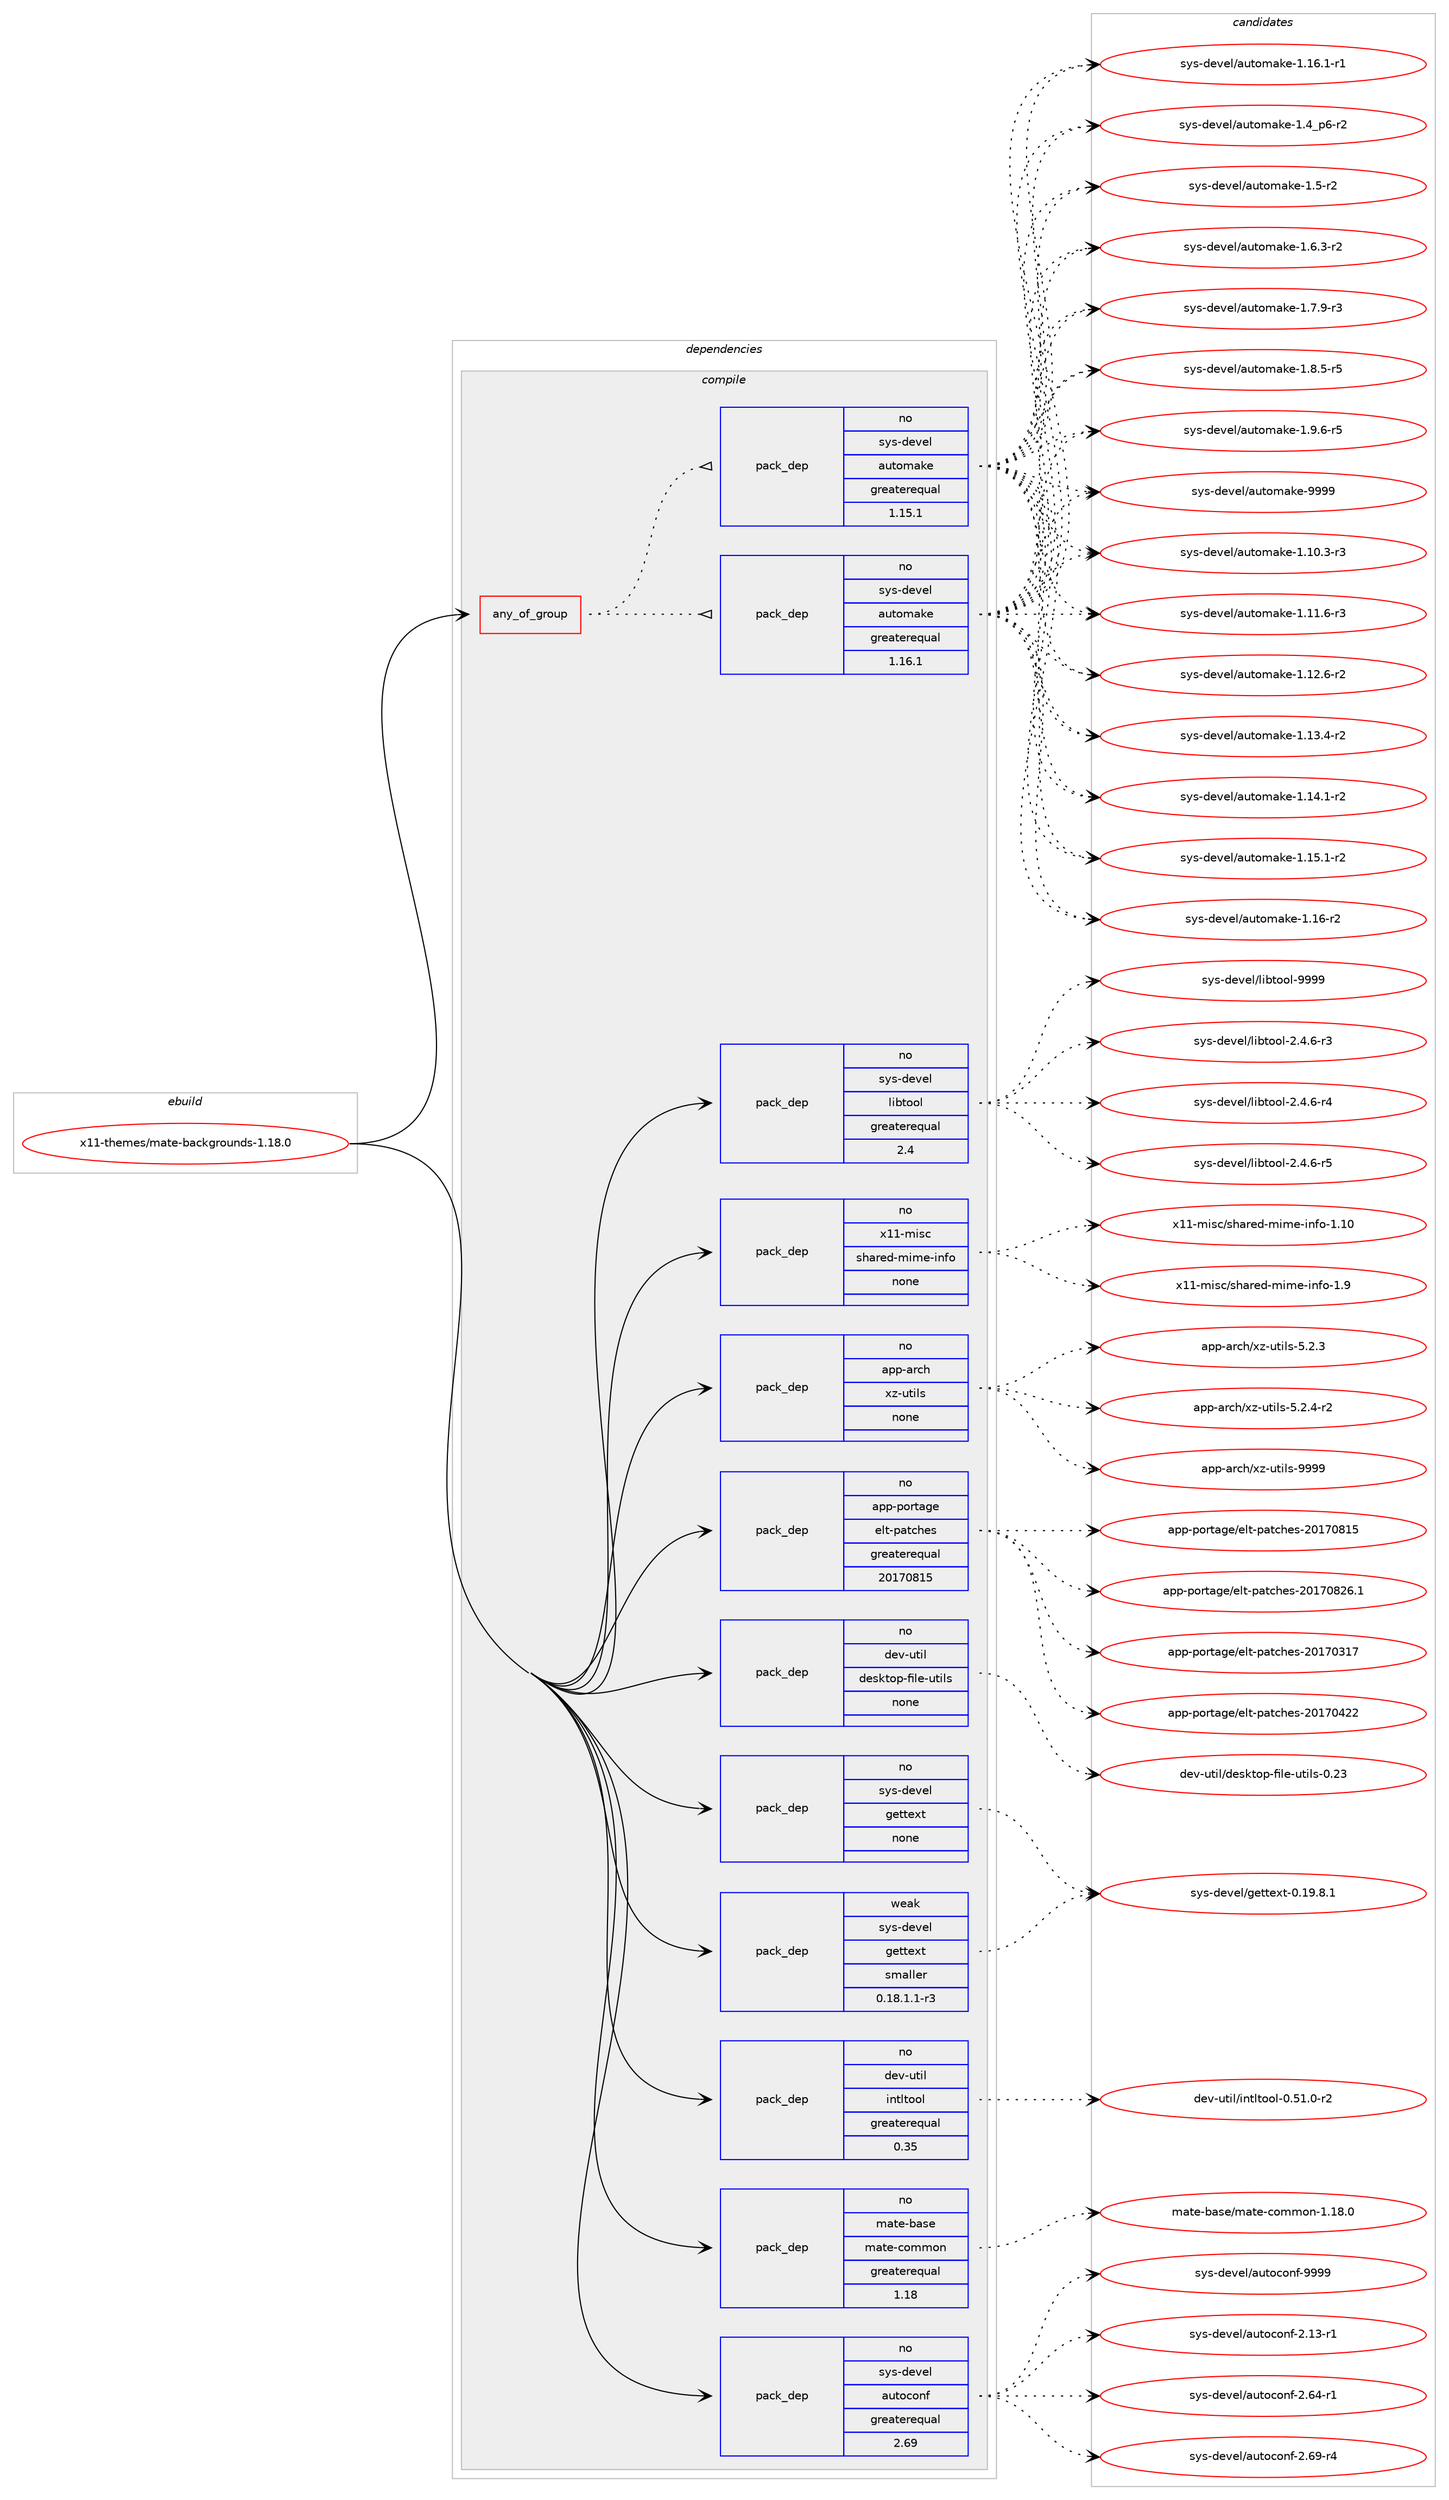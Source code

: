 digraph prolog {

# *************
# Graph options
# *************

newrank=true;
concentrate=true;
compound=true;
graph [rankdir=LR,fontname=Helvetica,fontsize=10,ranksep=1.5];#, ranksep=2.5, nodesep=0.2];
edge  [arrowhead=vee];
node  [fontname=Helvetica,fontsize=10];

# **********
# The ebuild
# **********

subgraph cluster_leftcol {
color=gray;
rank=same;
label=<<i>ebuild</i>>;
id [label="x11-themes/mate-backgrounds-1.18.0", color=red, width=4, href="../x11-themes/mate-backgrounds-1.18.0.svg"];
}

# ****************
# The dependencies
# ****************

subgraph cluster_midcol {
color=gray;
label=<<i>dependencies</i>>;
subgraph cluster_compile {
fillcolor="#eeeeee";
style=filled;
label=<<i>compile</i>>;
subgraph any28838 {
dependency1769204 [label=<<TABLE BORDER="0" CELLBORDER="1" CELLSPACING="0" CELLPADDING="4"><TR><TD CELLPADDING="10">any_of_group</TD></TR></TABLE>>, shape=none, color=red];subgraph pack1272175 {
dependency1769205 [label=<<TABLE BORDER="0" CELLBORDER="1" CELLSPACING="0" CELLPADDING="4" WIDTH="220"><TR><TD ROWSPAN="6" CELLPADDING="30">pack_dep</TD></TR><TR><TD WIDTH="110">no</TD></TR><TR><TD>sys-devel</TD></TR><TR><TD>automake</TD></TR><TR><TD>greaterequal</TD></TR><TR><TD>1.16.1</TD></TR></TABLE>>, shape=none, color=blue];
}
dependency1769204:e -> dependency1769205:w [weight=20,style="dotted",arrowhead="oinv"];
subgraph pack1272176 {
dependency1769206 [label=<<TABLE BORDER="0" CELLBORDER="1" CELLSPACING="0" CELLPADDING="4" WIDTH="220"><TR><TD ROWSPAN="6" CELLPADDING="30">pack_dep</TD></TR><TR><TD WIDTH="110">no</TD></TR><TR><TD>sys-devel</TD></TR><TR><TD>automake</TD></TR><TR><TD>greaterequal</TD></TR><TR><TD>1.15.1</TD></TR></TABLE>>, shape=none, color=blue];
}
dependency1769204:e -> dependency1769206:w [weight=20,style="dotted",arrowhead="oinv"];
}
id:e -> dependency1769204:w [weight=20,style="solid",arrowhead="vee"];
subgraph pack1272177 {
dependency1769207 [label=<<TABLE BORDER="0" CELLBORDER="1" CELLSPACING="0" CELLPADDING="4" WIDTH="220"><TR><TD ROWSPAN="6" CELLPADDING="30">pack_dep</TD></TR><TR><TD WIDTH="110">no</TD></TR><TR><TD>app-arch</TD></TR><TR><TD>xz-utils</TD></TR><TR><TD>none</TD></TR><TR><TD></TD></TR></TABLE>>, shape=none, color=blue];
}
id:e -> dependency1769207:w [weight=20,style="solid",arrowhead="vee"];
subgraph pack1272178 {
dependency1769208 [label=<<TABLE BORDER="0" CELLBORDER="1" CELLSPACING="0" CELLPADDING="4" WIDTH="220"><TR><TD ROWSPAN="6" CELLPADDING="30">pack_dep</TD></TR><TR><TD WIDTH="110">no</TD></TR><TR><TD>app-portage</TD></TR><TR><TD>elt-patches</TD></TR><TR><TD>greaterequal</TD></TR><TR><TD>20170815</TD></TR></TABLE>>, shape=none, color=blue];
}
id:e -> dependency1769208:w [weight=20,style="solid",arrowhead="vee"];
subgraph pack1272179 {
dependency1769209 [label=<<TABLE BORDER="0" CELLBORDER="1" CELLSPACING="0" CELLPADDING="4" WIDTH="220"><TR><TD ROWSPAN="6" CELLPADDING="30">pack_dep</TD></TR><TR><TD WIDTH="110">no</TD></TR><TR><TD>dev-util</TD></TR><TR><TD>desktop-file-utils</TD></TR><TR><TD>none</TD></TR><TR><TD></TD></TR></TABLE>>, shape=none, color=blue];
}
id:e -> dependency1769209:w [weight=20,style="solid",arrowhead="vee"];
subgraph pack1272180 {
dependency1769210 [label=<<TABLE BORDER="0" CELLBORDER="1" CELLSPACING="0" CELLPADDING="4" WIDTH="220"><TR><TD ROWSPAN="6" CELLPADDING="30">pack_dep</TD></TR><TR><TD WIDTH="110">no</TD></TR><TR><TD>dev-util</TD></TR><TR><TD>intltool</TD></TR><TR><TD>greaterequal</TD></TR><TR><TD>0.35</TD></TR></TABLE>>, shape=none, color=blue];
}
id:e -> dependency1769210:w [weight=20,style="solid",arrowhead="vee"];
subgraph pack1272181 {
dependency1769211 [label=<<TABLE BORDER="0" CELLBORDER="1" CELLSPACING="0" CELLPADDING="4" WIDTH="220"><TR><TD ROWSPAN="6" CELLPADDING="30">pack_dep</TD></TR><TR><TD WIDTH="110">no</TD></TR><TR><TD>mate-base</TD></TR><TR><TD>mate-common</TD></TR><TR><TD>greaterequal</TD></TR><TR><TD>1.18</TD></TR></TABLE>>, shape=none, color=blue];
}
id:e -> dependency1769211:w [weight=20,style="solid",arrowhead="vee"];
subgraph pack1272182 {
dependency1769212 [label=<<TABLE BORDER="0" CELLBORDER="1" CELLSPACING="0" CELLPADDING="4" WIDTH="220"><TR><TD ROWSPAN="6" CELLPADDING="30">pack_dep</TD></TR><TR><TD WIDTH="110">no</TD></TR><TR><TD>sys-devel</TD></TR><TR><TD>autoconf</TD></TR><TR><TD>greaterequal</TD></TR><TR><TD>2.69</TD></TR></TABLE>>, shape=none, color=blue];
}
id:e -> dependency1769212:w [weight=20,style="solid",arrowhead="vee"];
subgraph pack1272183 {
dependency1769213 [label=<<TABLE BORDER="0" CELLBORDER="1" CELLSPACING="0" CELLPADDING="4" WIDTH="220"><TR><TD ROWSPAN="6" CELLPADDING="30">pack_dep</TD></TR><TR><TD WIDTH="110">no</TD></TR><TR><TD>sys-devel</TD></TR><TR><TD>gettext</TD></TR><TR><TD>none</TD></TR><TR><TD></TD></TR></TABLE>>, shape=none, color=blue];
}
id:e -> dependency1769213:w [weight=20,style="solid",arrowhead="vee"];
subgraph pack1272184 {
dependency1769214 [label=<<TABLE BORDER="0" CELLBORDER="1" CELLSPACING="0" CELLPADDING="4" WIDTH="220"><TR><TD ROWSPAN="6" CELLPADDING="30">pack_dep</TD></TR><TR><TD WIDTH="110">no</TD></TR><TR><TD>sys-devel</TD></TR><TR><TD>libtool</TD></TR><TR><TD>greaterequal</TD></TR><TR><TD>2.4</TD></TR></TABLE>>, shape=none, color=blue];
}
id:e -> dependency1769214:w [weight=20,style="solid",arrowhead="vee"];
subgraph pack1272185 {
dependency1769215 [label=<<TABLE BORDER="0" CELLBORDER="1" CELLSPACING="0" CELLPADDING="4" WIDTH="220"><TR><TD ROWSPAN="6" CELLPADDING="30">pack_dep</TD></TR><TR><TD WIDTH="110">no</TD></TR><TR><TD>x11-misc</TD></TR><TR><TD>shared-mime-info</TD></TR><TR><TD>none</TD></TR><TR><TD></TD></TR></TABLE>>, shape=none, color=blue];
}
id:e -> dependency1769215:w [weight=20,style="solid",arrowhead="vee"];
subgraph pack1272186 {
dependency1769216 [label=<<TABLE BORDER="0" CELLBORDER="1" CELLSPACING="0" CELLPADDING="4" WIDTH="220"><TR><TD ROWSPAN="6" CELLPADDING="30">pack_dep</TD></TR><TR><TD WIDTH="110">weak</TD></TR><TR><TD>sys-devel</TD></TR><TR><TD>gettext</TD></TR><TR><TD>smaller</TD></TR><TR><TD>0.18.1.1-r3</TD></TR></TABLE>>, shape=none, color=blue];
}
id:e -> dependency1769216:w [weight=20,style="solid",arrowhead="vee"];
}
subgraph cluster_compileandrun {
fillcolor="#eeeeee";
style=filled;
label=<<i>compile and run</i>>;
}
subgraph cluster_run {
fillcolor="#eeeeee";
style=filled;
label=<<i>run</i>>;
}
}

# **************
# The candidates
# **************

subgraph cluster_choices {
rank=same;
color=gray;
label=<<i>candidates</i>>;

subgraph choice1272175 {
color=black;
nodesep=1;
choice11512111545100101118101108479711711611110997107101454946494846514511451 [label="sys-devel/automake-1.10.3-r3", color=red, width=4,href="../sys-devel/automake-1.10.3-r3.svg"];
choice11512111545100101118101108479711711611110997107101454946494946544511451 [label="sys-devel/automake-1.11.6-r3", color=red, width=4,href="../sys-devel/automake-1.11.6-r3.svg"];
choice11512111545100101118101108479711711611110997107101454946495046544511450 [label="sys-devel/automake-1.12.6-r2", color=red, width=4,href="../sys-devel/automake-1.12.6-r2.svg"];
choice11512111545100101118101108479711711611110997107101454946495146524511450 [label="sys-devel/automake-1.13.4-r2", color=red, width=4,href="../sys-devel/automake-1.13.4-r2.svg"];
choice11512111545100101118101108479711711611110997107101454946495246494511450 [label="sys-devel/automake-1.14.1-r2", color=red, width=4,href="../sys-devel/automake-1.14.1-r2.svg"];
choice11512111545100101118101108479711711611110997107101454946495346494511450 [label="sys-devel/automake-1.15.1-r2", color=red, width=4,href="../sys-devel/automake-1.15.1-r2.svg"];
choice1151211154510010111810110847971171161111099710710145494649544511450 [label="sys-devel/automake-1.16-r2", color=red, width=4,href="../sys-devel/automake-1.16-r2.svg"];
choice11512111545100101118101108479711711611110997107101454946495446494511449 [label="sys-devel/automake-1.16.1-r1", color=red, width=4,href="../sys-devel/automake-1.16.1-r1.svg"];
choice115121115451001011181011084797117116111109971071014549465295112544511450 [label="sys-devel/automake-1.4_p6-r2", color=red, width=4,href="../sys-devel/automake-1.4_p6-r2.svg"];
choice11512111545100101118101108479711711611110997107101454946534511450 [label="sys-devel/automake-1.5-r2", color=red, width=4,href="../sys-devel/automake-1.5-r2.svg"];
choice115121115451001011181011084797117116111109971071014549465446514511450 [label="sys-devel/automake-1.6.3-r2", color=red, width=4,href="../sys-devel/automake-1.6.3-r2.svg"];
choice115121115451001011181011084797117116111109971071014549465546574511451 [label="sys-devel/automake-1.7.9-r3", color=red, width=4,href="../sys-devel/automake-1.7.9-r3.svg"];
choice115121115451001011181011084797117116111109971071014549465646534511453 [label="sys-devel/automake-1.8.5-r5", color=red, width=4,href="../sys-devel/automake-1.8.5-r5.svg"];
choice115121115451001011181011084797117116111109971071014549465746544511453 [label="sys-devel/automake-1.9.6-r5", color=red, width=4,href="../sys-devel/automake-1.9.6-r5.svg"];
choice115121115451001011181011084797117116111109971071014557575757 [label="sys-devel/automake-9999", color=red, width=4,href="../sys-devel/automake-9999.svg"];
dependency1769205:e -> choice11512111545100101118101108479711711611110997107101454946494846514511451:w [style=dotted,weight="100"];
dependency1769205:e -> choice11512111545100101118101108479711711611110997107101454946494946544511451:w [style=dotted,weight="100"];
dependency1769205:e -> choice11512111545100101118101108479711711611110997107101454946495046544511450:w [style=dotted,weight="100"];
dependency1769205:e -> choice11512111545100101118101108479711711611110997107101454946495146524511450:w [style=dotted,weight="100"];
dependency1769205:e -> choice11512111545100101118101108479711711611110997107101454946495246494511450:w [style=dotted,weight="100"];
dependency1769205:e -> choice11512111545100101118101108479711711611110997107101454946495346494511450:w [style=dotted,weight="100"];
dependency1769205:e -> choice1151211154510010111810110847971171161111099710710145494649544511450:w [style=dotted,weight="100"];
dependency1769205:e -> choice11512111545100101118101108479711711611110997107101454946495446494511449:w [style=dotted,weight="100"];
dependency1769205:e -> choice115121115451001011181011084797117116111109971071014549465295112544511450:w [style=dotted,weight="100"];
dependency1769205:e -> choice11512111545100101118101108479711711611110997107101454946534511450:w [style=dotted,weight="100"];
dependency1769205:e -> choice115121115451001011181011084797117116111109971071014549465446514511450:w [style=dotted,weight="100"];
dependency1769205:e -> choice115121115451001011181011084797117116111109971071014549465546574511451:w [style=dotted,weight="100"];
dependency1769205:e -> choice115121115451001011181011084797117116111109971071014549465646534511453:w [style=dotted,weight="100"];
dependency1769205:e -> choice115121115451001011181011084797117116111109971071014549465746544511453:w [style=dotted,weight="100"];
dependency1769205:e -> choice115121115451001011181011084797117116111109971071014557575757:w [style=dotted,weight="100"];
}
subgraph choice1272176 {
color=black;
nodesep=1;
choice11512111545100101118101108479711711611110997107101454946494846514511451 [label="sys-devel/automake-1.10.3-r3", color=red, width=4,href="../sys-devel/automake-1.10.3-r3.svg"];
choice11512111545100101118101108479711711611110997107101454946494946544511451 [label="sys-devel/automake-1.11.6-r3", color=red, width=4,href="../sys-devel/automake-1.11.6-r3.svg"];
choice11512111545100101118101108479711711611110997107101454946495046544511450 [label="sys-devel/automake-1.12.6-r2", color=red, width=4,href="../sys-devel/automake-1.12.6-r2.svg"];
choice11512111545100101118101108479711711611110997107101454946495146524511450 [label="sys-devel/automake-1.13.4-r2", color=red, width=4,href="../sys-devel/automake-1.13.4-r2.svg"];
choice11512111545100101118101108479711711611110997107101454946495246494511450 [label="sys-devel/automake-1.14.1-r2", color=red, width=4,href="../sys-devel/automake-1.14.1-r2.svg"];
choice11512111545100101118101108479711711611110997107101454946495346494511450 [label="sys-devel/automake-1.15.1-r2", color=red, width=4,href="../sys-devel/automake-1.15.1-r2.svg"];
choice1151211154510010111810110847971171161111099710710145494649544511450 [label="sys-devel/automake-1.16-r2", color=red, width=4,href="../sys-devel/automake-1.16-r2.svg"];
choice11512111545100101118101108479711711611110997107101454946495446494511449 [label="sys-devel/automake-1.16.1-r1", color=red, width=4,href="../sys-devel/automake-1.16.1-r1.svg"];
choice115121115451001011181011084797117116111109971071014549465295112544511450 [label="sys-devel/automake-1.4_p6-r2", color=red, width=4,href="../sys-devel/automake-1.4_p6-r2.svg"];
choice11512111545100101118101108479711711611110997107101454946534511450 [label="sys-devel/automake-1.5-r2", color=red, width=4,href="../sys-devel/automake-1.5-r2.svg"];
choice115121115451001011181011084797117116111109971071014549465446514511450 [label="sys-devel/automake-1.6.3-r2", color=red, width=4,href="../sys-devel/automake-1.6.3-r2.svg"];
choice115121115451001011181011084797117116111109971071014549465546574511451 [label="sys-devel/automake-1.7.9-r3", color=red, width=4,href="../sys-devel/automake-1.7.9-r3.svg"];
choice115121115451001011181011084797117116111109971071014549465646534511453 [label="sys-devel/automake-1.8.5-r5", color=red, width=4,href="../sys-devel/automake-1.8.5-r5.svg"];
choice115121115451001011181011084797117116111109971071014549465746544511453 [label="sys-devel/automake-1.9.6-r5", color=red, width=4,href="../sys-devel/automake-1.9.6-r5.svg"];
choice115121115451001011181011084797117116111109971071014557575757 [label="sys-devel/automake-9999", color=red, width=4,href="../sys-devel/automake-9999.svg"];
dependency1769206:e -> choice11512111545100101118101108479711711611110997107101454946494846514511451:w [style=dotted,weight="100"];
dependency1769206:e -> choice11512111545100101118101108479711711611110997107101454946494946544511451:w [style=dotted,weight="100"];
dependency1769206:e -> choice11512111545100101118101108479711711611110997107101454946495046544511450:w [style=dotted,weight="100"];
dependency1769206:e -> choice11512111545100101118101108479711711611110997107101454946495146524511450:w [style=dotted,weight="100"];
dependency1769206:e -> choice11512111545100101118101108479711711611110997107101454946495246494511450:w [style=dotted,weight="100"];
dependency1769206:e -> choice11512111545100101118101108479711711611110997107101454946495346494511450:w [style=dotted,weight="100"];
dependency1769206:e -> choice1151211154510010111810110847971171161111099710710145494649544511450:w [style=dotted,weight="100"];
dependency1769206:e -> choice11512111545100101118101108479711711611110997107101454946495446494511449:w [style=dotted,weight="100"];
dependency1769206:e -> choice115121115451001011181011084797117116111109971071014549465295112544511450:w [style=dotted,weight="100"];
dependency1769206:e -> choice11512111545100101118101108479711711611110997107101454946534511450:w [style=dotted,weight="100"];
dependency1769206:e -> choice115121115451001011181011084797117116111109971071014549465446514511450:w [style=dotted,weight="100"];
dependency1769206:e -> choice115121115451001011181011084797117116111109971071014549465546574511451:w [style=dotted,weight="100"];
dependency1769206:e -> choice115121115451001011181011084797117116111109971071014549465646534511453:w [style=dotted,weight="100"];
dependency1769206:e -> choice115121115451001011181011084797117116111109971071014549465746544511453:w [style=dotted,weight="100"];
dependency1769206:e -> choice115121115451001011181011084797117116111109971071014557575757:w [style=dotted,weight="100"];
}
subgraph choice1272177 {
color=black;
nodesep=1;
choice971121124597114991044712012245117116105108115455346504651 [label="app-arch/xz-utils-5.2.3", color=red, width=4,href="../app-arch/xz-utils-5.2.3.svg"];
choice9711211245971149910447120122451171161051081154553465046524511450 [label="app-arch/xz-utils-5.2.4-r2", color=red, width=4,href="../app-arch/xz-utils-5.2.4-r2.svg"];
choice9711211245971149910447120122451171161051081154557575757 [label="app-arch/xz-utils-9999", color=red, width=4,href="../app-arch/xz-utils-9999.svg"];
dependency1769207:e -> choice971121124597114991044712012245117116105108115455346504651:w [style=dotted,weight="100"];
dependency1769207:e -> choice9711211245971149910447120122451171161051081154553465046524511450:w [style=dotted,weight="100"];
dependency1769207:e -> choice9711211245971149910447120122451171161051081154557575757:w [style=dotted,weight="100"];
}
subgraph choice1272178 {
color=black;
nodesep=1;
choice97112112451121111141169710310147101108116451129711699104101115455048495548514955 [label="app-portage/elt-patches-20170317", color=red, width=4,href="../app-portage/elt-patches-20170317.svg"];
choice97112112451121111141169710310147101108116451129711699104101115455048495548525050 [label="app-portage/elt-patches-20170422", color=red, width=4,href="../app-portage/elt-patches-20170422.svg"];
choice97112112451121111141169710310147101108116451129711699104101115455048495548564953 [label="app-portage/elt-patches-20170815", color=red, width=4,href="../app-portage/elt-patches-20170815.svg"];
choice971121124511211111411697103101471011081164511297116991041011154550484955485650544649 [label="app-portage/elt-patches-20170826.1", color=red, width=4,href="../app-portage/elt-patches-20170826.1.svg"];
dependency1769208:e -> choice97112112451121111141169710310147101108116451129711699104101115455048495548514955:w [style=dotted,weight="100"];
dependency1769208:e -> choice97112112451121111141169710310147101108116451129711699104101115455048495548525050:w [style=dotted,weight="100"];
dependency1769208:e -> choice97112112451121111141169710310147101108116451129711699104101115455048495548564953:w [style=dotted,weight="100"];
dependency1769208:e -> choice971121124511211111411697103101471011081164511297116991041011154550484955485650544649:w [style=dotted,weight="100"];
}
subgraph choice1272179 {
color=black;
nodesep=1;
choice100101118451171161051084710010111510711611111245102105108101451171161051081154548465051 [label="dev-util/desktop-file-utils-0.23", color=red, width=4,href="../dev-util/desktop-file-utils-0.23.svg"];
dependency1769209:e -> choice100101118451171161051084710010111510711611111245102105108101451171161051081154548465051:w [style=dotted,weight="100"];
}
subgraph choice1272180 {
color=black;
nodesep=1;
choice1001011184511711610510847105110116108116111111108454846534946484511450 [label="dev-util/intltool-0.51.0-r2", color=red, width=4,href="../dev-util/intltool-0.51.0-r2.svg"];
dependency1769210:e -> choice1001011184511711610510847105110116108116111111108454846534946484511450:w [style=dotted,weight="100"];
}
subgraph choice1272181 {
color=black;
nodesep=1;
choice109971161014598971151014710997116101459911110910911111045494649564648 [label="mate-base/mate-common-1.18.0", color=red, width=4,href="../mate-base/mate-common-1.18.0.svg"];
dependency1769211:e -> choice109971161014598971151014710997116101459911110910911111045494649564648:w [style=dotted,weight="100"];
}
subgraph choice1272182 {
color=black;
nodesep=1;
choice1151211154510010111810110847971171161119911111010245504649514511449 [label="sys-devel/autoconf-2.13-r1", color=red, width=4,href="../sys-devel/autoconf-2.13-r1.svg"];
choice1151211154510010111810110847971171161119911111010245504654524511449 [label="sys-devel/autoconf-2.64-r1", color=red, width=4,href="../sys-devel/autoconf-2.64-r1.svg"];
choice1151211154510010111810110847971171161119911111010245504654574511452 [label="sys-devel/autoconf-2.69-r4", color=red, width=4,href="../sys-devel/autoconf-2.69-r4.svg"];
choice115121115451001011181011084797117116111991111101024557575757 [label="sys-devel/autoconf-9999", color=red, width=4,href="../sys-devel/autoconf-9999.svg"];
dependency1769212:e -> choice1151211154510010111810110847971171161119911111010245504649514511449:w [style=dotted,weight="100"];
dependency1769212:e -> choice1151211154510010111810110847971171161119911111010245504654524511449:w [style=dotted,weight="100"];
dependency1769212:e -> choice1151211154510010111810110847971171161119911111010245504654574511452:w [style=dotted,weight="100"];
dependency1769212:e -> choice115121115451001011181011084797117116111991111101024557575757:w [style=dotted,weight="100"];
}
subgraph choice1272183 {
color=black;
nodesep=1;
choice1151211154510010111810110847103101116116101120116454846495746564649 [label="sys-devel/gettext-0.19.8.1", color=red, width=4,href="../sys-devel/gettext-0.19.8.1.svg"];
dependency1769213:e -> choice1151211154510010111810110847103101116116101120116454846495746564649:w [style=dotted,weight="100"];
}
subgraph choice1272184 {
color=black;
nodesep=1;
choice1151211154510010111810110847108105981161111111084550465246544511451 [label="sys-devel/libtool-2.4.6-r3", color=red, width=4,href="../sys-devel/libtool-2.4.6-r3.svg"];
choice1151211154510010111810110847108105981161111111084550465246544511452 [label="sys-devel/libtool-2.4.6-r4", color=red, width=4,href="../sys-devel/libtool-2.4.6-r4.svg"];
choice1151211154510010111810110847108105981161111111084550465246544511453 [label="sys-devel/libtool-2.4.6-r5", color=red, width=4,href="../sys-devel/libtool-2.4.6-r5.svg"];
choice1151211154510010111810110847108105981161111111084557575757 [label="sys-devel/libtool-9999", color=red, width=4,href="../sys-devel/libtool-9999.svg"];
dependency1769214:e -> choice1151211154510010111810110847108105981161111111084550465246544511451:w [style=dotted,weight="100"];
dependency1769214:e -> choice1151211154510010111810110847108105981161111111084550465246544511452:w [style=dotted,weight="100"];
dependency1769214:e -> choice1151211154510010111810110847108105981161111111084550465246544511453:w [style=dotted,weight="100"];
dependency1769214:e -> choice1151211154510010111810110847108105981161111111084557575757:w [style=dotted,weight="100"];
}
subgraph choice1272185 {
color=black;
nodesep=1;
choice12049494510910511599471151049711410110045109105109101451051101021114549464948 [label="x11-misc/shared-mime-info-1.10", color=red, width=4,href="../x11-misc/shared-mime-info-1.10.svg"];
choice120494945109105115994711510497114101100451091051091014510511010211145494657 [label="x11-misc/shared-mime-info-1.9", color=red, width=4,href="../x11-misc/shared-mime-info-1.9.svg"];
dependency1769215:e -> choice12049494510910511599471151049711410110045109105109101451051101021114549464948:w [style=dotted,weight="100"];
dependency1769215:e -> choice120494945109105115994711510497114101100451091051091014510511010211145494657:w [style=dotted,weight="100"];
}
subgraph choice1272186 {
color=black;
nodesep=1;
choice1151211154510010111810110847103101116116101120116454846495746564649 [label="sys-devel/gettext-0.19.8.1", color=red, width=4,href="../sys-devel/gettext-0.19.8.1.svg"];
dependency1769216:e -> choice1151211154510010111810110847103101116116101120116454846495746564649:w [style=dotted,weight="100"];
}
}

}
